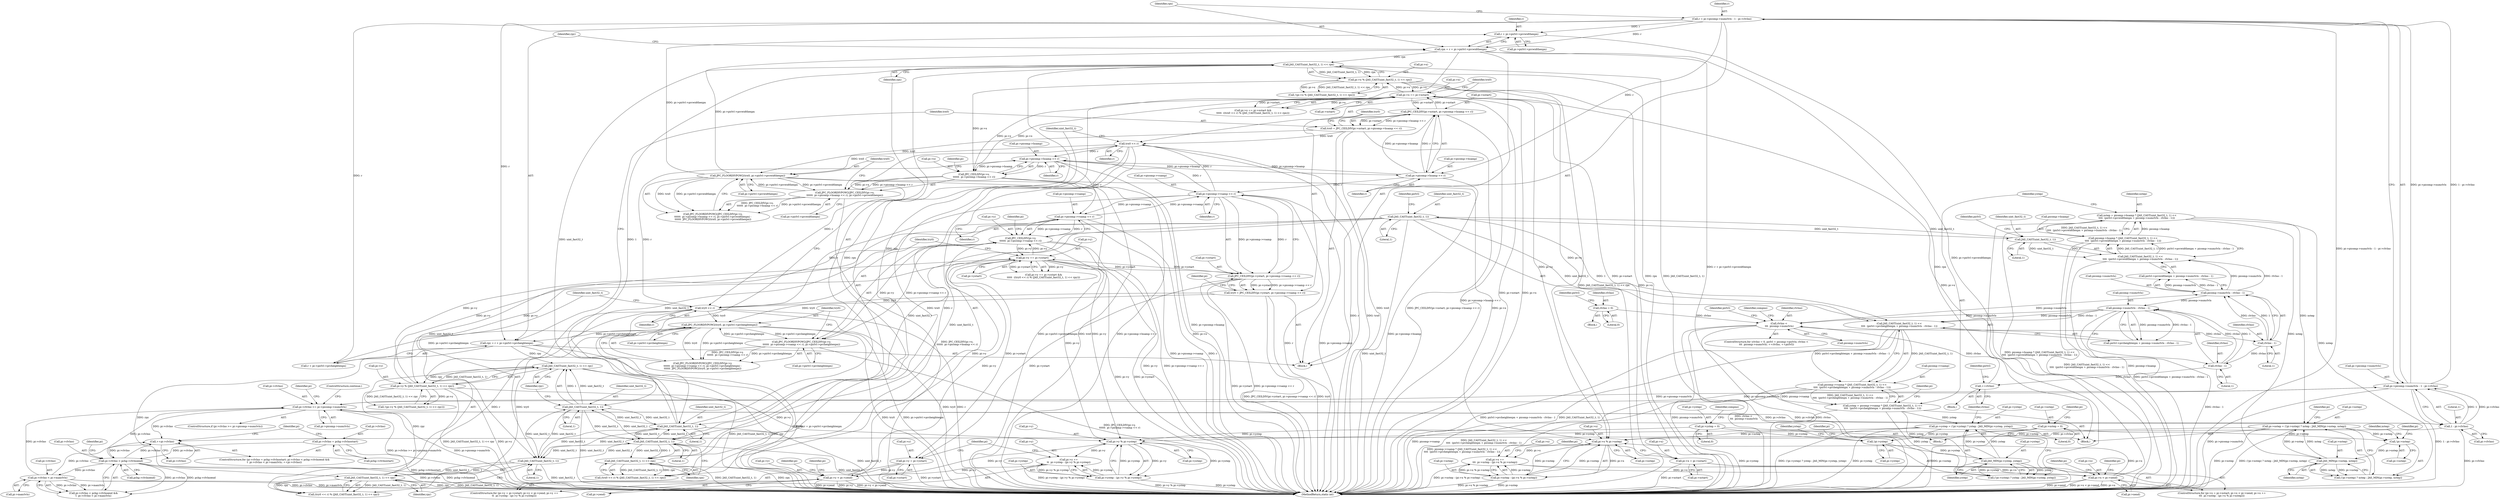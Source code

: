 digraph "0_jasper_aa0b0f79ade5eef8b0e7a214c03f5af54b36ba7d_2@pointer" {
"1000483" [label="(Call,r + pi->pirlvl->prcwidthexpn)"];
"1000468" [label="(Call,r = pi->picomp->numrlvls - 1 - pi->rlvlno)"];
"1000470" [label="(Call,pi->picomp->numrlvls - 1 - pi->rlvlno)"];
"1000433" [label="(Call,pi->rlvlno >= pi->picomp->numrlvls)"];
"1000303" [label="(Call,pi->rlvlno < pchg->rlvlnoend)"];
"1000317" [label="(Call,++pi->rlvlno)"];
"1000310" [label="(Call,pi->rlvlno < pi->maxrlvls)"];
"1000476" [label="(Call,1 - pi->rlvlno)"];
"1000295" [label="(Call,pi->rlvlno = pchg->rlvlnostart)"];
"1000604" [label="(Call,JPC_FLOORDIVPOW2(trx0, pi->pirlvl->prcwidthexpn))"];
"1000499" [label="(Call,trx0 = JPC_CEILDIV(pi->xstart, pi->picomp->hsamp << r))"];
"1000501" [label="(Call,JPC_CEILDIV(pi->xstart, pi->picomp->hsamp << r))"];
"1000529" [label="(Call,pi->x == pi->xstart)"];
"1000588" [label="(Call,JPC_CEILDIV(pi->x,\n\t\t\t\t\t\t  pi->picomp->hsamp << r))"];
"1000546" [label="(Call,pi->x % (JAS_CAST(uint_fast32_t, 1) << rpx))"];
"1000550" [label="(Call,JAS_CAST(uint_fast32_t, 1) << rpx)"];
"1000551" [label="(Call,JAS_CAST(uint_fast32_t, 1))"];
"1000579" [label="(Call,JAS_CAST(uint_fast32_t, 1))"];
"1000541" [label="(Call,JAS_CAST(uint_fast32_t, 1))"];
"1000569" [label="(Call,JAS_CAST(uint_fast32_t, 1))"];
"1000245" [label="(Call,JAS_CAST(uint_fast32_t, 1))"];
"1000224" [label="(Call,JAS_CAST(uint_fast32_t, 1))"];
"1000540" [label="(Call,JAS_CAST(uint_fast32_t, 1) << rpx)"];
"1000481" [label="(Call,rpx = r + pi->pirlvl->prcwidthexpn)"];
"1000592" [label="(Call,pi->picomp->hsamp << r)"];
"1000505" [label="(Call,pi->picomp->hsamp << r)"];
"1000518" [label="(Call,pi->picomp->vsamp << r)"];
"1000619" [label="(Call,pi->picomp->vsamp << r)"];
"1000565" [label="(Call,try0 << r)"];
"1000512" [label="(Call,try0 = JPC_CEILDIV(pi->ystart, pi->picomp->vsamp << r))"];
"1000514" [label="(Call,JPC_CEILDIV(pi->ystart, pi->picomp->vsamp << r))"];
"1000557" [label="(Call,pi->y == pi->ystart)"];
"1000574" [label="(Call,pi->y % (JAS_CAST(uint_fast32_t, 1) << rpy))"];
"1000578" [label="(Call,JAS_CAST(uint_fast32_t, 1) << rpy)"];
"1000490" [label="(Call,rpy = r + pi->pirlvl->prcheightexpn)"];
"1000631" [label="(Call,JPC_FLOORDIVPOW2(try0, pi->pirlvl->prcheightexpn))"];
"1000614" [label="(Call,JPC_FLOORDIVPOW2(JPC_CEILDIV(pi->y,\n\t\t\t\t\t\t  pi->picomp->vsamp << r), pi->pirlvl->prcheightexpn))"];
"1000615" [label="(Call,JPC_CEILDIV(pi->y,\n\t\t\t\t\t\t  pi->picomp->vsamp << r))"];
"1000330" [label="(Call,pi->y < pi->yend)"];
"1000337" [label="(Call,pi->y +=\n\t\t  pi->ystep - (pi->y % pi->ystep))"];
"1000341" [label="(Call,pi->ystep - (pi->y % pi->ystep))"];
"1000345" [label="(Call,pi->y % pi->ystep)"];
"1000274" [label="(Call,pi->ystep = (!pi->ystep) ? ystep : JAS_MIN(pi->ystep, ystep))"];
"1000238" [label="(Call,ystep = picomp->vsamp * (JAS_CAST(uint_fast32_t, 1) <<\n\t\t\t\t  (pirlvl->prcheightexpn + picomp->numrlvls - rlvlno - 1)))"];
"1000240" [label="(Call,picomp->vsamp * (JAS_CAST(uint_fast32_t, 1) <<\n\t\t\t\t  (pirlvl->prcheightexpn + picomp->numrlvls - rlvlno - 1)))"];
"1000244" [label="(Call,JAS_CAST(uint_fast32_t, 1) <<\n\t\t\t\t  (pirlvl->prcheightexpn + picomp->numrlvls - rlvlno - 1))"];
"1000252" [label="(Call,picomp->numrlvls - rlvlno - 1)"];
"1000231" [label="(Call,picomp->numrlvls - rlvlno - 1)"];
"1000174" [label="(Call,rlvlno <\n \t\t\t  picomp->numrlvls)"];
"1000166" [label="(Call,rlvlno = 0)"];
"1000180" [label="(Call,++rlvlno)"];
"1000256" [label="(Call,rlvlno - 1)"];
"1000235" [label="(Call,rlvlno - 1)"];
"1000284" [label="(Call,JAS_MIN(pi->ystep, ystep))"];
"1000279" [label="(Call,!pi->ystep)"];
"1000138" [label="(Call,pi->ystep = 0)"];
"1000323" [label="(Call,pi->y = pi->ystart)"];
"1000568" [label="(Call,JAS_CAST(uint_fast32_t, 1) << rpy)"];
"1000537" [label="(Call,trx0 << r)"];
"1000361" [label="(Call,pi->x < pi->xend)"];
"1000368" [label="(Call,pi->x +=\n\t\t\t  pi->xstep - (pi->x % pi->xstep))"];
"1000372" [label="(Call,pi->xstep - (pi->x % pi->xstep))"];
"1000376" [label="(Call,pi->x % pi->xstep)"];
"1000259" [label="(Call,pi->xstep = (!pi->xstep) ? xstep : JAS_MIN(pi->xstep, xstep))"];
"1000217" [label="(Call,xstep = picomp->hsamp * (JAS_CAST(uint_fast32_t, 1) <<\n\t\t\t\t  (pirlvl->prcwidthexpn + picomp->numrlvls - rlvlno - 1)))"];
"1000219" [label="(Call,picomp->hsamp * (JAS_CAST(uint_fast32_t, 1) <<\n\t\t\t\t  (pirlvl->prcwidthexpn + picomp->numrlvls - rlvlno - 1)))"];
"1000223" [label="(Call,JAS_CAST(uint_fast32_t, 1) <<\n\t\t\t\t  (pirlvl->prcwidthexpn + picomp->numrlvls - rlvlno - 1))"];
"1000269" [label="(Call,JAS_MIN(pi->xstep, xstep))"];
"1000264" [label="(Call,!pi->xstep)"];
"1000133" [label="(Call,pi->xstep = 0)"];
"1000354" [label="(Call,pi->x = pi->xstart)"];
"1000587" [label="(Call,JPC_FLOORDIVPOW2(JPC_CEILDIV(pi->x,\n\t\t\t\t\t\t  pi->picomp->hsamp << r), pi->pirlvl->prcwidthexpn))"];
"1000224" [label="(Call,JAS_CAST(uint_fast32_t, 1))"];
"1000227" [label="(Call,pirlvl->prcwidthexpn + picomp->numrlvls - rlvlno - 1)"];
"1000283" [label="(Identifier,ystep)"];
"1000133" [label="(Call,pi->xstep = 0)"];
"1000241" [label="(Call,picomp->vsamp)"];
"1000388" [label="(Identifier,pi)"];
"1000226" [label="(Literal,1)"];
"1000275" [label="(Call,pi->ystep)"];
"1000491" [label="(Identifier,rpy)"];
"1000443" [label="(ControlStructure,continue;)"];
"1000279" [label="(Call,!pi->ystep)"];
"1000137" [label="(Literal,0)"];
"1000544" [label="(Identifier,rpx)"];
"1000573" [label="(Call,!(pi->y % (JAS_CAST(uint_fast32_t, 1) << rpy)))"];
"1000134" [label="(Call,pi->xstep)"];
"1000252" [label="(Call,picomp->numrlvls - rlvlno - 1)"];
"1000536" [label="(Call,(trx0 << r) % (JAS_CAST(uint_fast32_t, 1) << rpx))"];
"1000492" [label="(Call,r + pi->pirlvl->prcheightexpn)"];
"1000264" [label="(Call,!pi->xstep)"];
"1000166" [label="(Call,rlvlno = 0)"];
"1000484" [label="(Identifier,r)"];
"1000552" [label="(Identifier,uint_fast32_t)"];
"1000257" [label="(Identifier,rlvlno)"];
"1000567" [label="(Identifier,r)"];
"1000604" [label="(Call,JPC_FLOORDIVPOW2(trx0, pi->pirlvl->prcwidthexpn))"];
"1000250" [label="(Identifier,pirlvl)"];
"1000369" [label="(Call,pi->x)"];
"1000547" [label="(Call,pi->x)"];
"1000183" [label="(Identifier,pirlvl)"];
"1000615" [label="(Call,JPC_CEILDIV(pi->y,\n\t\t\t\t\t\t  pi->picomp->vsamp << r))"];
"1000302" [label="(Call,pi->rlvlno < pchg->rlvlnoend &&\n\t  pi->rlvlno < pi->maxrlvls)"];
"1000432" [label="(ControlStructure,if (pi->rlvlno >= pi->picomp->numrlvls))"];
"1000332" [label="(Identifier,pi)"];
"1000553" [label="(Literal,1)"];
"1000139" [label="(Call,pi->ystep)"];
"1000519" [label="(Call,pi->picomp->vsamp)"];
"1000260" [label="(Call,pi->xstep)"];
"1000175" [label="(Identifier,rlvlno)"];
"1000362" [label="(Call,pi->x)"];
"1000180" [label="(Call,++rlvlno)"];
"1000312" [label="(Identifier,pi)"];
"1000132" [label="(Block,)"];
"1000268" [label="(Identifier,xstep)"];
"1000434" [label="(Call,pi->rlvlno)"];
"1000225" [label="(Identifier,uint_fast32_t)"];
"1000470" [label="(Call,pi->picomp->numrlvls - 1 - pi->rlvlno)"];
"1000355" [label="(Call,pi->x)"];
"1000246" [label="(Identifier,uint_fast32_t)"];
"1000506" [label="(Call,pi->picomp->hsamp)"];
"1000322" [label="(ControlStructure,for (pi->y = pi->ystart; pi->y < pi->yend; pi->y +=\n\t\t  pi->ystep - (pi->y % pi->ystep)))"];
"1000181" [label="(Identifier,rlvlno)"];
"1000179" [label="(Block,)"];
"1000628" [label="(Identifier,pi)"];
"1000339" [label="(Identifier,pi)"];
"1000270" [label="(Call,pi->xstep)"];
"1000165" [label="(Block,)"];
"1000570" [label="(Identifier,uint_fast32_t)"];
"1000361" [label="(Call,pi->x < pi->xend)"];
"1000258" [label="(Literal,1)"];
"1000299" [label="(Call,pchg->rlvlnostart)"];
"1000330" [label="(Call,pi->y < pi->yend)"];
"1000564" [label="(Call,(try0 << r) % (JAS_CAST(uint_fast32_t, 1) << rpy))"];
"1000541" [label="(Call,JAS_CAST(uint_fast32_t, 1))"];
"1000265" [label="(Call,pi->xstep)"];
"1000592" [label="(Call,pi->picomp->hsamp << r)"];
"1000524" [label="(Identifier,r)"];
"1000168" [label="(Literal,0)"];
"1000542" [label="(Identifier,uint_fast32_t)"];
"1000324" [label="(Call,pi->y)"];
"1000568" [label="(Call,JAS_CAST(uint_fast32_t, 1) << rpy)"];
"1000286" [label="(Identifier,pi)"];
"1000253" [label="(Call,picomp->numrlvls)"];
"1000513" [label="(Identifier,try0)"];
"1000565" [label="(Call,try0 << r)"];
"1000625" [label="(Identifier,r)"];
"1000632" [label="(Identifier,try0)"];
"1000433" [label="(Call,pi->rlvlno >= pi->picomp->numrlvls)"];
"1000261" [label="(Identifier,pi)"];
"1000537" [label="(Call,trx0 << r)"];
"1000140" [label="(Identifier,pi)"];
"1000505" [label="(Call,pi->picomp->hsamp << r)"];
"1000327" [label="(Call,pi->ystart)"];
"1000485" [label="(Call,pi->pirlvl->prcwidthexpn)"];
"1000138" [label="(Call,pi->ystep = 0)"];
"1000217" [label="(Call,xstep = picomp->hsamp * (JAS_CAST(uint_fast32_t, 1) <<\n\t\t\t\t  (pirlvl->prcwidthexpn + picomp->numrlvls - rlvlno - 1)))"];
"1000550" [label="(Call,JAS_CAST(uint_fast32_t, 1) << rpx)"];
"1000554" [label="(Identifier,rpx)"];
"1000341" [label="(Call,pi->ystep - (pi->y % pi->ystep))"];
"1000500" [label="(Identifier,trx0)"];
"1000588" [label="(Call,JPC_CEILDIV(pi->x,\n\t\t\t\t\t\t  pi->picomp->hsamp << r))"];
"1000229" [label="(Identifier,pirlvl)"];
"1000345" [label="(Call,pi->y % pi->ystep)"];
"1000259" [label="(Call,pi->xstep = (!pi->xstep) ? xstep : JAS_MIN(pi->xstep, xstep))"];
"1000571" [label="(Literal,1)"];
"1000376" [label="(Call,pi->x % pi->xstep)"];
"1000579" [label="(Call,JAS_CAST(uint_fast32_t, 1))"];
"1000235" [label="(Call,rlvlno - 1)"];
"1000323" [label="(Call,pi->y = pi->ystart)"];
"1000446" [label="(Identifier,pi)"];
"1000245" [label="(Call,JAS_CAST(uint_fast32_t, 1))"];
"1000284" [label="(Call,JAS_MIN(pi->ystep, ystep))"];
"1000437" [label="(Call,pi->picomp->numrlvls)"];
"1000530" [label="(Call,pi->x)"];
"1000303" [label="(Call,pi->rlvlno < pchg->rlvlnoend)"];
"1000232" [label="(Call,picomp->numrlvls)"];
"1000543" [label="(Literal,1)"];
"1000511" [label="(Identifier,r)"];
"1000561" [label="(Call,pi->ystart)"];
"1000334" [label="(Call,pi->yend)"];
"1000305" [label="(Identifier,pi)"];
"1000586" [label="(Call,JPC_FLOORDIVPOW2(JPC_CEILDIV(pi->x,\n\t\t\t\t\t\t  pi->picomp->hsamp << r), pi->pirlvl->prcwidthexpn) -\n\t\t\t\t\t\t  JPC_FLOORDIVPOW2(trx0, pi->pirlvl->prcwidthexpn))"];
"1000582" [label="(Identifier,rpy)"];
"1000540" [label="(Call,JAS_CAST(uint_fast32_t, 1) << rpx)"];
"1000263" [label="(Call,(!pi->xstep) ? xstep : JAS_MIN(pi->xstep, xstep))"];
"1000190" [label="(Identifier,pirlvl)"];
"1000613" [label="(Call,JPC_FLOORDIVPOW2(JPC_CEILDIV(pi->y,\n\t\t\t\t\t\t  pi->picomp->vsamp << r), pi->pirlvl->prcheightexpn) -\n\t\t\t\t\t\t  JPC_FLOORDIVPOW2(try0, pi->pirlvl->prcheightexpn))"];
"1000476" [label="(Call,1 - pi->rlvlno)"];
"1000499" [label="(Call,trx0 = JPC_CEILDIV(pi->xstart, pi->picomp->hsamp << r))"];
"1000285" [label="(Call,pi->ystep)"];
"1000626" [label="(Call,pi->pirlvl->prcheightexpn)"];
"1000184" [label="(Block,)"];
"1000558" [label="(Call,pi->y)"];
"1000342" [label="(Call,pi->ystep)"];
"1000314" [label="(Call,pi->maxrlvls)"];
"1000569" [label="(Call,JAS_CAST(uint_fast32_t, 1))"];
"1000380" [label="(Call,pi->xstep)"];
"1000557" [label="(Call,pi->y == pi->ystart)"];
"1000337" [label="(Call,pi->y +=\n\t\t  pi->ystep - (pi->y % pi->ystep))"];
"1000142" [label="(Literal,0)"];
"1000377" [label="(Call,pi->x)"];
"1000269" [label="(Call,JAS_MIN(pi->xstep, xstep))"];
"1000606" [label="(Call,pi->pirlvl->prcwidthexpn)"];
"1000240" [label="(Call,picomp->vsamp * (JAS_CAST(uint_fast32_t, 1) <<\n\t\t\t\t  (pirlvl->prcheightexpn + picomp->numrlvls - rlvlno - 1)))"];
"1000531" [label="(Identifier,pi)"];
"1000620" [label="(Call,pi->picomp->vsamp)"];
"1000248" [label="(Call,pirlvl->prcheightexpn + picomp->numrlvls - rlvlno - 1)"];
"1000587" [label="(Call,JPC_FLOORDIVPOW2(JPC_CEILDIV(pi->x,\n\t\t\t\t\t\t  pi->picomp->hsamp << r), pi->pirlvl->prcwidthexpn))"];
"1000468" [label="(Call,r = pi->picomp->numrlvls - 1 - pi->rlvlno)"];
"1000318" [label="(Call,pi->rlvlno)"];
"1000244" [label="(Call,JAS_CAST(uint_fast32_t, 1) <<\n\t\t\t\t  (pirlvl->prcheightexpn + picomp->numrlvls - rlvlno - 1))"];
"1000176" [label="(Call,picomp->numrlvls)"];
"1000478" [label="(Call,pi->rlvlno)"];
"1000431" [label="(Block,)"];
"1000614" [label="(Call,JPC_FLOORDIVPOW2(JPC_CEILDIV(pi->y,\n\t\t\t\t\t\t  pi->picomp->vsamp << r), pi->pirlvl->prcheightexpn))"];
"1000170" [label="(Identifier,pirlvl)"];
"1000363" [label="(Identifier,pi)"];
"1000546" [label="(Call,pi->x % (JAS_CAST(uint_fast32_t, 1) << rpx))"];
"1000146" [label="(Identifier,compno)"];
"1000619" [label="(Call,pi->picomp->vsamp << r)"];
"1000490" [label="(Call,rpy = r + pi->pirlvl->prcheightexpn)"];
"1000483" [label="(Call,r + pi->pirlvl->prcwidthexpn)"];
"1000518" [label="(Call,pi->picomp->vsamp << r)"];
"1000346" [label="(Call,pi->y)"];
"1000502" [label="(Call,pi->xstart)"];
"1000349" [label="(Call,pi->ystep)"];
"1000271" [label="(Identifier,pi)"];
"1000238" [label="(Call,ystep = picomp->vsamp * (JAS_CAST(uint_fast32_t, 1) <<\n\t\t\t\t  (pirlvl->prcheightexpn + picomp->numrlvls - rlvlno - 1)))"];
"1000538" [label="(Identifier,trx0)"];
"1000539" [label="(Identifier,r)"];
"1000223" [label="(Call,JAS_CAST(uint_fast32_t, 1) <<\n\t\t\t\t  (pirlvl->prcwidthexpn + picomp->numrlvls - rlvlno - 1))"];
"1000304" [label="(Call,pi->rlvlno)"];
"1000545" [label="(Call,!(pi->x % (JAS_CAST(uint_fast32_t, 1) << rpx)))"];
"1000633" [label="(Call,pi->pirlvl->prcheightexpn)"];
"1000574" [label="(Call,pi->y % (JAS_CAST(uint_fast32_t, 1) << rpy))"];
"1000365" [label="(Call,pi->xend)"];
"1000572" [label="(Identifier,rpy)"];
"1000471" [label="(Call,pi->picomp->numrlvls)"];
"1000512" [label="(Call,try0 = JPC_CEILDIV(pi->ystart, pi->picomp->vsamp << r))"];
"1000276" [label="(Identifier,pi)"];
"1000605" [label="(Identifier,trx0)"];
"1000294" [label="(ControlStructure,for (pi->rlvlno = pchg->rlvlnostart; pi->rlvlno < pchg->rlvlnoend &&\n\t  pi->rlvlno < pi->maxrlvls; ++pi->rlvlno))"];
"1000288" [label="(Identifier,ystep)"];
"1000529" [label="(Call,pi->x == pi->xstart)"];
"1000338" [label="(Call,pi->y)"];
"1000580" [label="(Identifier,uint_fast32_t)"];
"1000239" [label="(Identifier,ystep)"];
"1000477" [label="(Literal,1)"];
"1000598" [label="(Identifier,r)"];
"1000575" [label="(Call,pi->y)"];
"1000280" [label="(Call,pi->ystep)"];
"1000599" [label="(Call,pi->pirlvl->prcwidthexpn)"];
"1000372" [label="(Call,pi->xstep - (pi->x % pi->xstep))"];
"1000589" [label="(Call,pi->x)"];
"1000220" [label="(Call,picomp->hsamp)"];
"1000469" [label="(Identifier,r)"];
"1000218" [label="(Identifier,xstep)"];
"1000368" [label="(Call,pi->x +=\n\t\t\t  pi->xstep - (pi->x % pi->xstep))"];
"1000581" [label="(Literal,1)"];
"1000295" [label="(Call,pi->rlvlno = pchg->rlvlnostart)"];
"1000296" [label="(Call,pi->rlvlno)"];
"1000247" [label="(Literal,1)"];
"1000354" [label="(Call,pi->x = pi->xstart)"];
"1000164" [label="(ControlStructure,for (rlvlno = 0, pirlvl = picomp->pirlvls; rlvlno <\n \t\t\t  picomp->numrlvls; ++rlvlno, ++pirlvl))"];
"1000174" [label="(Call,rlvlno <\n \t\t\t  picomp->numrlvls)"];
"1000578" [label="(Call,JAS_CAST(uint_fast32_t, 1) << rpy)"];
"1000514" [label="(Call,JPC_CEILDIV(pi->ystart, pi->picomp->vsamp << r))"];
"1000256" [label="(Call,rlvlno - 1)"];
"1000219" [label="(Call,picomp->hsamp * (JAS_CAST(uint_fast32_t, 1) <<\n\t\t\t\t  (pirlvl->prcwidthexpn + picomp->numrlvls - rlvlno - 1)))"];
"1000311" [label="(Call,pi->rlvlno)"];
"1000601" [label="(Identifier,pi)"];
"1000236" [label="(Identifier,rlvlno)"];
"1000501" [label="(Call,JPC_CEILDIV(pi->xstart, pi->picomp->hsamp << r))"];
"1000566" [label="(Identifier,try0)"];
"1000515" [label="(Call,pi->ystart)"];
"1000593" [label="(Call,pi->picomp->hsamp)"];
"1000717" [label="(MethodReturn,static int)"];
"1000528" [label="(Call,pi->x == pi->xstart &&\n\t\t\t\t\t  ((trx0 << r) % (JAS_CAST(uint_fast32_t, 1) << rpx)))"];
"1000616" [label="(Call,pi->y)"];
"1000356" [label="(Identifier,pi)"];
"1000231" [label="(Call,picomp->numrlvls - rlvlno - 1)"];
"1000273" [label="(Identifier,xstep)"];
"1000358" [label="(Call,pi->xstart)"];
"1000373" [label="(Call,pi->xstep)"];
"1000237" [label="(Literal,1)"];
"1000331" [label="(Call,pi->y)"];
"1000482" [label="(Identifier,rpx)"];
"1000551" [label="(Call,JAS_CAST(uint_fast32_t, 1))"];
"1000319" [label="(Identifier,pi)"];
"1000556" [label="(Call,pi->y == pi->ystart &&\n\t\t\t\t\t  ((try0 << r) % (JAS_CAST(uint_fast32_t, 1) << rpy)))"];
"1000631" [label="(Call,JPC_FLOORDIVPOW2(try0, pi->pirlvl->prcheightexpn))"];
"1000317" [label="(Call,++pi->rlvlno)"];
"1000278" [label="(Call,(!pi->ystep) ? ystep : JAS_MIN(pi->ystep, ystep))"];
"1000307" [label="(Call,pchg->rlvlnoend)"];
"1000160" [label="(Identifier,compno)"];
"1000353" [label="(ControlStructure,for (pi->x = pi->xstart; pi->x < pi->xend; pi->x +=\n\t\t\t  pi->xstep - (pi->x % pi->xstep)))"];
"1000481" [label="(Call,rpx = r + pi->pirlvl->prcwidthexpn)"];
"1000167" [label="(Identifier,rlvlno)"];
"1000274" [label="(Call,pi->ystep = (!pi->ystep) ? ystep : JAS_MIN(pi->ystep, ystep))"];
"1000310" [label="(Call,pi->rlvlno < pi->maxrlvls)"];
"1000533" [label="(Call,pi->xstart)"];
"1000483" -> "1000481"  [label="AST: "];
"1000483" -> "1000485"  [label="CFG: "];
"1000484" -> "1000483"  [label="AST: "];
"1000485" -> "1000483"  [label="AST: "];
"1000481" -> "1000483"  [label="CFG: "];
"1000483" -> "1000717"  [label="DDG: pi->pirlvl->prcwidthexpn"];
"1000468" -> "1000483"  [label="DDG: r"];
"1000604" -> "1000483"  [label="DDG: pi->pirlvl->prcwidthexpn"];
"1000468" -> "1000431"  [label="AST: "];
"1000468" -> "1000470"  [label="CFG: "];
"1000469" -> "1000468"  [label="AST: "];
"1000470" -> "1000468"  [label="AST: "];
"1000482" -> "1000468"  [label="CFG: "];
"1000468" -> "1000717"  [label="DDG: pi->picomp->numrlvls - 1 - pi->rlvlno"];
"1000470" -> "1000468"  [label="DDG: pi->picomp->numrlvls"];
"1000470" -> "1000468"  [label="DDG: 1 - pi->rlvlno"];
"1000468" -> "1000481"  [label="DDG: r"];
"1000468" -> "1000490"  [label="DDG: r"];
"1000468" -> "1000492"  [label="DDG: r"];
"1000468" -> "1000505"  [label="DDG: r"];
"1000470" -> "1000476"  [label="CFG: "];
"1000471" -> "1000470"  [label="AST: "];
"1000476" -> "1000470"  [label="AST: "];
"1000470" -> "1000717"  [label="DDG: 1 - pi->rlvlno"];
"1000470" -> "1000717"  [label="DDG: pi->picomp->numrlvls"];
"1000470" -> "1000433"  [label="DDG: pi->picomp->numrlvls"];
"1000433" -> "1000470"  [label="DDG: pi->picomp->numrlvls"];
"1000476" -> "1000470"  [label="DDG: 1"];
"1000476" -> "1000470"  [label="DDG: pi->rlvlno"];
"1000433" -> "1000432"  [label="AST: "];
"1000433" -> "1000437"  [label="CFG: "];
"1000434" -> "1000433"  [label="AST: "];
"1000437" -> "1000433"  [label="AST: "];
"1000443" -> "1000433"  [label="CFG: "];
"1000446" -> "1000433"  [label="CFG: "];
"1000433" -> "1000717"  [label="DDG: pi->picomp->numrlvls"];
"1000433" -> "1000717"  [label="DDG: pi->rlvlno >= pi->picomp->numrlvls"];
"1000433" -> "1000317"  [label="DDG: pi->rlvlno"];
"1000303" -> "1000433"  [label="DDG: pi->rlvlno"];
"1000310" -> "1000433"  [label="DDG: pi->rlvlno"];
"1000476" -> "1000433"  [label="DDG: pi->rlvlno"];
"1000433" -> "1000476"  [label="DDG: pi->rlvlno"];
"1000303" -> "1000302"  [label="AST: "];
"1000303" -> "1000307"  [label="CFG: "];
"1000304" -> "1000303"  [label="AST: "];
"1000307" -> "1000303"  [label="AST: "];
"1000312" -> "1000303"  [label="CFG: "];
"1000302" -> "1000303"  [label="CFG: "];
"1000303" -> "1000717"  [label="DDG: pi->rlvlno"];
"1000303" -> "1000717"  [label="DDG: pchg->rlvlnoend"];
"1000303" -> "1000302"  [label="DDG: pi->rlvlno"];
"1000303" -> "1000302"  [label="DDG: pchg->rlvlnoend"];
"1000317" -> "1000303"  [label="DDG: pi->rlvlno"];
"1000295" -> "1000303"  [label="DDG: pi->rlvlno"];
"1000303" -> "1000310"  [label="DDG: pi->rlvlno"];
"1000303" -> "1000317"  [label="DDG: pi->rlvlno"];
"1000317" -> "1000294"  [label="AST: "];
"1000317" -> "1000318"  [label="CFG: "];
"1000318" -> "1000317"  [label="AST: "];
"1000305" -> "1000317"  [label="CFG: "];
"1000310" -> "1000317"  [label="DDG: pi->rlvlno"];
"1000476" -> "1000317"  [label="DDG: pi->rlvlno"];
"1000310" -> "1000302"  [label="AST: "];
"1000310" -> "1000314"  [label="CFG: "];
"1000311" -> "1000310"  [label="AST: "];
"1000314" -> "1000310"  [label="AST: "];
"1000302" -> "1000310"  [label="CFG: "];
"1000310" -> "1000717"  [label="DDG: pi->rlvlno"];
"1000310" -> "1000717"  [label="DDG: pi->maxrlvls"];
"1000310" -> "1000302"  [label="DDG: pi->rlvlno"];
"1000310" -> "1000302"  [label="DDG: pi->maxrlvls"];
"1000476" -> "1000478"  [label="CFG: "];
"1000477" -> "1000476"  [label="AST: "];
"1000478" -> "1000476"  [label="AST: "];
"1000476" -> "1000717"  [label="DDG: pi->rlvlno"];
"1000295" -> "1000294"  [label="AST: "];
"1000295" -> "1000299"  [label="CFG: "];
"1000296" -> "1000295"  [label="AST: "];
"1000299" -> "1000295"  [label="AST: "];
"1000305" -> "1000295"  [label="CFG: "];
"1000295" -> "1000717"  [label="DDG: pchg->rlvlnostart"];
"1000604" -> "1000586"  [label="AST: "];
"1000604" -> "1000606"  [label="CFG: "];
"1000605" -> "1000604"  [label="AST: "];
"1000606" -> "1000604"  [label="AST: "];
"1000586" -> "1000604"  [label="CFG: "];
"1000604" -> "1000717"  [label="DDG: trx0"];
"1000604" -> "1000717"  [label="DDG: pi->pirlvl->prcwidthexpn"];
"1000604" -> "1000481"  [label="DDG: pi->pirlvl->prcwidthexpn"];
"1000604" -> "1000587"  [label="DDG: pi->pirlvl->prcwidthexpn"];
"1000604" -> "1000586"  [label="DDG: trx0"];
"1000604" -> "1000586"  [label="DDG: pi->pirlvl->prcwidthexpn"];
"1000499" -> "1000604"  [label="DDG: trx0"];
"1000537" -> "1000604"  [label="DDG: trx0"];
"1000587" -> "1000604"  [label="DDG: pi->pirlvl->prcwidthexpn"];
"1000499" -> "1000431"  [label="AST: "];
"1000499" -> "1000501"  [label="CFG: "];
"1000500" -> "1000499"  [label="AST: "];
"1000501" -> "1000499"  [label="AST: "];
"1000513" -> "1000499"  [label="CFG: "];
"1000499" -> "1000717"  [label="DDG: trx0"];
"1000499" -> "1000717"  [label="DDG: JPC_CEILDIV(pi->xstart, pi->picomp->hsamp << r)"];
"1000501" -> "1000499"  [label="DDG: pi->xstart"];
"1000501" -> "1000499"  [label="DDG: pi->picomp->hsamp << r"];
"1000499" -> "1000537"  [label="DDG: trx0"];
"1000501" -> "1000505"  [label="CFG: "];
"1000502" -> "1000501"  [label="AST: "];
"1000505" -> "1000501"  [label="AST: "];
"1000501" -> "1000717"  [label="DDG: pi->picomp->hsamp << r"];
"1000529" -> "1000501"  [label="DDG: pi->xstart"];
"1000505" -> "1000501"  [label="DDG: pi->picomp->hsamp"];
"1000505" -> "1000501"  [label="DDG: r"];
"1000501" -> "1000529"  [label="DDG: pi->xstart"];
"1000529" -> "1000528"  [label="AST: "];
"1000529" -> "1000533"  [label="CFG: "];
"1000530" -> "1000529"  [label="AST: "];
"1000533" -> "1000529"  [label="AST: "];
"1000538" -> "1000529"  [label="CFG: "];
"1000528" -> "1000529"  [label="CFG: "];
"1000529" -> "1000717"  [label="DDG: pi->xstart"];
"1000529" -> "1000717"  [label="DDG: pi->x"];
"1000529" -> "1000354"  [label="DDG: pi->xstart"];
"1000529" -> "1000376"  [label="DDG: pi->x"];
"1000529" -> "1000528"  [label="DDG: pi->x"];
"1000529" -> "1000528"  [label="DDG: pi->xstart"];
"1000588" -> "1000529"  [label="DDG: pi->x"];
"1000546" -> "1000529"  [label="DDG: pi->x"];
"1000361" -> "1000529"  [label="DDG: pi->x"];
"1000529" -> "1000546"  [label="DDG: pi->x"];
"1000529" -> "1000588"  [label="DDG: pi->x"];
"1000588" -> "1000587"  [label="AST: "];
"1000588" -> "1000592"  [label="CFG: "];
"1000589" -> "1000588"  [label="AST: "];
"1000592" -> "1000588"  [label="AST: "];
"1000601" -> "1000588"  [label="CFG: "];
"1000588" -> "1000717"  [label="DDG: pi->x"];
"1000588" -> "1000717"  [label="DDG: pi->picomp->hsamp << r"];
"1000588" -> "1000376"  [label="DDG: pi->x"];
"1000588" -> "1000587"  [label="DDG: pi->x"];
"1000588" -> "1000587"  [label="DDG: pi->picomp->hsamp << r"];
"1000546" -> "1000588"  [label="DDG: pi->x"];
"1000592" -> "1000588"  [label="DDG: pi->picomp->hsamp"];
"1000592" -> "1000588"  [label="DDG: r"];
"1000546" -> "1000545"  [label="AST: "];
"1000546" -> "1000550"  [label="CFG: "];
"1000547" -> "1000546"  [label="AST: "];
"1000550" -> "1000546"  [label="AST: "];
"1000545" -> "1000546"  [label="CFG: "];
"1000546" -> "1000717"  [label="DDG: JAS_CAST(uint_fast32_t, 1) << rpx"];
"1000546" -> "1000717"  [label="DDG: pi->x"];
"1000546" -> "1000376"  [label="DDG: pi->x"];
"1000546" -> "1000545"  [label="DDG: pi->x"];
"1000546" -> "1000545"  [label="DDG: JAS_CAST(uint_fast32_t, 1) << rpx"];
"1000550" -> "1000546"  [label="DDG: JAS_CAST(uint_fast32_t, 1)"];
"1000550" -> "1000546"  [label="DDG: rpx"];
"1000550" -> "1000554"  [label="CFG: "];
"1000551" -> "1000550"  [label="AST: "];
"1000554" -> "1000550"  [label="AST: "];
"1000550" -> "1000717"  [label="DDG: rpx"];
"1000550" -> "1000717"  [label="DDG: JAS_CAST(uint_fast32_t, 1)"];
"1000551" -> "1000550"  [label="DDG: uint_fast32_t"];
"1000551" -> "1000550"  [label="DDG: 1"];
"1000540" -> "1000550"  [label="DDG: rpx"];
"1000481" -> "1000550"  [label="DDG: rpx"];
"1000551" -> "1000553"  [label="CFG: "];
"1000552" -> "1000551"  [label="AST: "];
"1000553" -> "1000551"  [label="AST: "];
"1000554" -> "1000551"  [label="CFG: "];
"1000551" -> "1000717"  [label="DDG: uint_fast32_t"];
"1000551" -> "1000541"  [label="DDG: uint_fast32_t"];
"1000579" -> "1000551"  [label="DDG: uint_fast32_t"];
"1000541" -> "1000551"  [label="DDG: uint_fast32_t"];
"1000569" -> "1000551"  [label="DDG: uint_fast32_t"];
"1000245" -> "1000551"  [label="DDG: uint_fast32_t"];
"1000551" -> "1000569"  [label="DDG: uint_fast32_t"];
"1000551" -> "1000579"  [label="DDG: uint_fast32_t"];
"1000579" -> "1000578"  [label="AST: "];
"1000579" -> "1000581"  [label="CFG: "];
"1000580" -> "1000579"  [label="AST: "];
"1000581" -> "1000579"  [label="AST: "];
"1000582" -> "1000579"  [label="CFG: "];
"1000579" -> "1000717"  [label="DDG: uint_fast32_t"];
"1000579" -> "1000541"  [label="DDG: uint_fast32_t"];
"1000579" -> "1000569"  [label="DDG: uint_fast32_t"];
"1000579" -> "1000578"  [label="DDG: uint_fast32_t"];
"1000579" -> "1000578"  [label="DDG: 1"];
"1000541" -> "1000579"  [label="DDG: uint_fast32_t"];
"1000569" -> "1000579"  [label="DDG: uint_fast32_t"];
"1000245" -> "1000579"  [label="DDG: uint_fast32_t"];
"1000541" -> "1000540"  [label="AST: "];
"1000541" -> "1000543"  [label="CFG: "];
"1000542" -> "1000541"  [label="AST: "];
"1000543" -> "1000541"  [label="AST: "];
"1000544" -> "1000541"  [label="CFG: "];
"1000541" -> "1000717"  [label="DDG: uint_fast32_t"];
"1000541" -> "1000540"  [label="DDG: uint_fast32_t"];
"1000541" -> "1000540"  [label="DDG: 1"];
"1000569" -> "1000541"  [label="DDG: uint_fast32_t"];
"1000245" -> "1000541"  [label="DDG: uint_fast32_t"];
"1000541" -> "1000569"  [label="DDG: uint_fast32_t"];
"1000569" -> "1000568"  [label="AST: "];
"1000569" -> "1000571"  [label="CFG: "];
"1000570" -> "1000569"  [label="AST: "];
"1000571" -> "1000569"  [label="AST: "];
"1000572" -> "1000569"  [label="CFG: "];
"1000569" -> "1000717"  [label="DDG: uint_fast32_t"];
"1000569" -> "1000568"  [label="DDG: uint_fast32_t"];
"1000569" -> "1000568"  [label="DDG: 1"];
"1000245" -> "1000569"  [label="DDG: uint_fast32_t"];
"1000245" -> "1000244"  [label="AST: "];
"1000245" -> "1000247"  [label="CFG: "];
"1000246" -> "1000245"  [label="AST: "];
"1000247" -> "1000245"  [label="AST: "];
"1000250" -> "1000245"  [label="CFG: "];
"1000245" -> "1000717"  [label="DDG: uint_fast32_t"];
"1000245" -> "1000224"  [label="DDG: uint_fast32_t"];
"1000245" -> "1000244"  [label="DDG: uint_fast32_t"];
"1000245" -> "1000244"  [label="DDG: 1"];
"1000224" -> "1000245"  [label="DDG: uint_fast32_t"];
"1000224" -> "1000223"  [label="AST: "];
"1000224" -> "1000226"  [label="CFG: "];
"1000225" -> "1000224"  [label="AST: "];
"1000226" -> "1000224"  [label="AST: "];
"1000229" -> "1000224"  [label="CFG: "];
"1000224" -> "1000223"  [label="DDG: uint_fast32_t"];
"1000224" -> "1000223"  [label="DDG: 1"];
"1000540" -> "1000536"  [label="AST: "];
"1000540" -> "1000544"  [label="CFG: "];
"1000544" -> "1000540"  [label="AST: "];
"1000536" -> "1000540"  [label="CFG: "];
"1000540" -> "1000717"  [label="DDG: rpx"];
"1000540" -> "1000717"  [label="DDG: JAS_CAST(uint_fast32_t, 1)"];
"1000540" -> "1000536"  [label="DDG: JAS_CAST(uint_fast32_t, 1)"];
"1000540" -> "1000536"  [label="DDG: rpx"];
"1000481" -> "1000540"  [label="DDG: rpx"];
"1000481" -> "1000431"  [label="AST: "];
"1000482" -> "1000481"  [label="AST: "];
"1000491" -> "1000481"  [label="CFG: "];
"1000481" -> "1000717"  [label="DDG: r + pi->pirlvl->prcwidthexpn"];
"1000481" -> "1000717"  [label="DDG: rpx"];
"1000592" -> "1000598"  [label="CFG: "];
"1000593" -> "1000592"  [label="AST: "];
"1000598" -> "1000592"  [label="AST: "];
"1000592" -> "1000717"  [label="DDG: pi->picomp->hsamp"];
"1000592" -> "1000505"  [label="DDG: pi->picomp->hsamp"];
"1000505" -> "1000592"  [label="DDG: pi->picomp->hsamp"];
"1000518" -> "1000592"  [label="DDG: r"];
"1000565" -> "1000592"  [label="DDG: r"];
"1000537" -> "1000592"  [label="DDG: r"];
"1000592" -> "1000619"  [label="DDG: r"];
"1000505" -> "1000511"  [label="CFG: "];
"1000506" -> "1000505"  [label="AST: "];
"1000511" -> "1000505"  [label="AST: "];
"1000505" -> "1000717"  [label="DDG: pi->picomp->hsamp"];
"1000505" -> "1000518"  [label="DDG: r"];
"1000518" -> "1000514"  [label="AST: "];
"1000518" -> "1000524"  [label="CFG: "];
"1000519" -> "1000518"  [label="AST: "];
"1000524" -> "1000518"  [label="AST: "];
"1000514" -> "1000518"  [label="CFG: "];
"1000518" -> "1000717"  [label="DDG: r"];
"1000518" -> "1000717"  [label="DDG: pi->picomp->vsamp"];
"1000518" -> "1000514"  [label="DDG: pi->picomp->vsamp"];
"1000518" -> "1000514"  [label="DDG: r"];
"1000619" -> "1000518"  [label="DDG: pi->picomp->vsamp"];
"1000518" -> "1000537"  [label="DDG: r"];
"1000518" -> "1000565"  [label="DDG: r"];
"1000518" -> "1000619"  [label="DDG: pi->picomp->vsamp"];
"1000619" -> "1000615"  [label="AST: "];
"1000619" -> "1000625"  [label="CFG: "];
"1000620" -> "1000619"  [label="AST: "];
"1000625" -> "1000619"  [label="AST: "];
"1000615" -> "1000619"  [label="CFG: "];
"1000619" -> "1000717"  [label="DDG: r"];
"1000619" -> "1000717"  [label="DDG: pi->picomp->vsamp"];
"1000619" -> "1000615"  [label="DDG: pi->picomp->vsamp"];
"1000619" -> "1000615"  [label="DDG: r"];
"1000565" -> "1000564"  [label="AST: "];
"1000565" -> "1000567"  [label="CFG: "];
"1000566" -> "1000565"  [label="AST: "];
"1000567" -> "1000565"  [label="AST: "];
"1000570" -> "1000565"  [label="CFG: "];
"1000565" -> "1000717"  [label="DDG: try0"];
"1000565" -> "1000717"  [label="DDG: r"];
"1000565" -> "1000564"  [label="DDG: try0"];
"1000565" -> "1000564"  [label="DDG: r"];
"1000512" -> "1000565"  [label="DDG: try0"];
"1000537" -> "1000565"  [label="DDG: r"];
"1000565" -> "1000631"  [label="DDG: try0"];
"1000512" -> "1000431"  [label="AST: "];
"1000512" -> "1000514"  [label="CFG: "];
"1000513" -> "1000512"  [label="AST: "];
"1000514" -> "1000512"  [label="AST: "];
"1000531" -> "1000512"  [label="CFG: "];
"1000512" -> "1000717"  [label="DDG: try0"];
"1000512" -> "1000717"  [label="DDG: JPC_CEILDIV(pi->ystart, pi->picomp->vsamp << r)"];
"1000514" -> "1000512"  [label="DDG: pi->ystart"];
"1000514" -> "1000512"  [label="DDG: pi->picomp->vsamp << r"];
"1000512" -> "1000631"  [label="DDG: try0"];
"1000515" -> "1000514"  [label="AST: "];
"1000514" -> "1000717"  [label="DDG: pi->ystart"];
"1000514" -> "1000717"  [label="DDG: pi->picomp->vsamp << r"];
"1000514" -> "1000323"  [label="DDG: pi->ystart"];
"1000557" -> "1000514"  [label="DDG: pi->ystart"];
"1000514" -> "1000557"  [label="DDG: pi->ystart"];
"1000557" -> "1000556"  [label="AST: "];
"1000557" -> "1000561"  [label="CFG: "];
"1000558" -> "1000557"  [label="AST: "];
"1000561" -> "1000557"  [label="AST: "];
"1000566" -> "1000557"  [label="CFG: "];
"1000556" -> "1000557"  [label="CFG: "];
"1000557" -> "1000717"  [label="DDG: pi->y"];
"1000557" -> "1000717"  [label="DDG: pi->ystart"];
"1000557" -> "1000323"  [label="DDG: pi->ystart"];
"1000557" -> "1000345"  [label="DDG: pi->y"];
"1000557" -> "1000556"  [label="DDG: pi->y"];
"1000557" -> "1000556"  [label="DDG: pi->ystart"];
"1000574" -> "1000557"  [label="DDG: pi->y"];
"1000330" -> "1000557"  [label="DDG: pi->y"];
"1000615" -> "1000557"  [label="DDG: pi->y"];
"1000557" -> "1000574"  [label="DDG: pi->y"];
"1000557" -> "1000615"  [label="DDG: pi->y"];
"1000574" -> "1000573"  [label="AST: "];
"1000574" -> "1000578"  [label="CFG: "];
"1000575" -> "1000574"  [label="AST: "];
"1000578" -> "1000574"  [label="AST: "];
"1000573" -> "1000574"  [label="CFG: "];
"1000574" -> "1000717"  [label="DDG: pi->y"];
"1000574" -> "1000717"  [label="DDG: JAS_CAST(uint_fast32_t, 1) << rpy"];
"1000574" -> "1000345"  [label="DDG: pi->y"];
"1000574" -> "1000573"  [label="DDG: pi->y"];
"1000574" -> "1000573"  [label="DDG: JAS_CAST(uint_fast32_t, 1) << rpy"];
"1000578" -> "1000574"  [label="DDG: JAS_CAST(uint_fast32_t, 1)"];
"1000578" -> "1000574"  [label="DDG: rpy"];
"1000574" -> "1000615"  [label="DDG: pi->y"];
"1000578" -> "1000582"  [label="CFG: "];
"1000582" -> "1000578"  [label="AST: "];
"1000578" -> "1000717"  [label="DDG: JAS_CAST(uint_fast32_t, 1)"];
"1000578" -> "1000717"  [label="DDG: rpy"];
"1000490" -> "1000578"  [label="DDG: rpy"];
"1000568" -> "1000578"  [label="DDG: rpy"];
"1000490" -> "1000431"  [label="AST: "];
"1000490" -> "1000492"  [label="CFG: "];
"1000491" -> "1000490"  [label="AST: "];
"1000492" -> "1000490"  [label="AST: "];
"1000500" -> "1000490"  [label="CFG: "];
"1000490" -> "1000717"  [label="DDG: rpy"];
"1000490" -> "1000717"  [label="DDG: r + pi->pirlvl->prcheightexpn"];
"1000631" -> "1000490"  [label="DDG: pi->pirlvl->prcheightexpn"];
"1000490" -> "1000568"  [label="DDG: rpy"];
"1000631" -> "1000613"  [label="AST: "];
"1000631" -> "1000633"  [label="CFG: "];
"1000632" -> "1000631"  [label="AST: "];
"1000633" -> "1000631"  [label="AST: "];
"1000613" -> "1000631"  [label="CFG: "];
"1000631" -> "1000717"  [label="DDG: try0"];
"1000631" -> "1000717"  [label="DDG: pi->pirlvl->prcheightexpn"];
"1000631" -> "1000492"  [label="DDG: pi->pirlvl->prcheightexpn"];
"1000631" -> "1000614"  [label="DDG: pi->pirlvl->prcheightexpn"];
"1000631" -> "1000613"  [label="DDG: try0"];
"1000631" -> "1000613"  [label="DDG: pi->pirlvl->prcheightexpn"];
"1000614" -> "1000631"  [label="DDG: pi->pirlvl->prcheightexpn"];
"1000614" -> "1000613"  [label="AST: "];
"1000614" -> "1000626"  [label="CFG: "];
"1000615" -> "1000614"  [label="AST: "];
"1000626" -> "1000614"  [label="AST: "];
"1000632" -> "1000614"  [label="CFG: "];
"1000614" -> "1000717"  [label="DDG: JPC_CEILDIV(pi->y,\n\t\t\t\t\t\t  pi->picomp->vsamp << r)"];
"1000614" -> "1000613"  [label="DDG: JPC_CEILDIV(pi->y,\n\t\t\t\t\t\t  pi->picomp->vsamp << r)"];
"1000614" -> "1000613"  [label="DDG: pi->pirlvl->prcheightexpn"];
"1000615" -> "1000614"  [label="DDG: pi->y"];
"1000615" -> "1000614"  [label="DDG: pi->picomp->vsamp << r"];
"1000616" -> "1000615"  [label="AST: "];
"1000628" -> "1000615"  [label="CFG: "];
"1000615" -> "1000717"  [label="DDG: pi->y"];
"1000615" -> "1000717"  [label="DDG: pi->picomp->vsamp << r"];
"1000615" -> "1000345"  [label="DDG: pi->y"];
"1000330" -> "1000615"  [label="DDG: pi->y"];
"1000330" -> "1000322"  [label="AST: "];
"1000330" -> "1000334"  [label="CFG: "];
"1000331" -> "1000330"  [label="AST: "];
"1000334" -> "1000330"  [label="AST: "];
"1000356" -> "1000330"  [label="CFG: "];
"1000319" -> "1000330"  [label="CFG: "];
"1000330" -> "1000717"  [label="DDG: pi->yend"];
"1000330" -> "1000717"  [label="DDG: pi->y"];
"1000330" -> "1000717"  [label="DDG: pi->y < pi->yend"];
"1000337" -> "1000330"  [label="DDG: pi->y"];
"1000323" -> "1000330"  [label="DDG: pi->y"];
"1000330" -> "1000345"  [label="DDG: pi->y"];
"1000337" -> "1000322"  [label="AST: "];
"1000337" -> "1000341"  [label="CFG: "];
"1000338" -> "1000337"  [label="AST: "];
"1000341" -> "1000337"  [label="AST: "];
"1000332" -> "1000337"  [label="CFG: "];
"1000337" -> "1000717"  [label="DDG: pi->ystep - (pi->y % pi->ystep)"];
"1000341" -> "1000337"  [label="DDG: pi->ystep"];
"1000341" -> "1000337"  [label="DDG: pi->y % pi->ystep"];
"1000345" -> "1000337"  [label="DDG: pi->y"];
"1000341" -> "1000345"  [label="CFG: "];
"1000342" -> "1000341"  [label="AST: "];
"1000345" -> "1000341"  [label="AST: "];
"1000341" -> "1000717"  [label="DDG: pi->ystep"];
"1000341" -> "1000717"  [label="DDG: pi->y % pi->ystep"];
"1000345" -> "1000341"  [label="DDG: pi->ystep"];
"1000345" -> "1000341"  [label="DDG: pi->y"];
"1000341" -> "1000345"  [label="DDG: pi->ystep"];
"1000345" -> "1000349"  [label="CFG: "];
"1000346" -> "1000345"  [label="AST: "];
"1000349" -> "1000345"  [label="AST: "];
"1000274" -> "1000345"  [label="DDG: pi->ystep"];
"1000138" -> "1000345"  [label="DDG: pi->ystep"];
"1000274" -> "1000184"  [label="AST: "];
"1000274" -> "1000278"  [label="CFG: "];
"1000275" -> "1000274"  [label="AST: "];
"1000278" -> "1000274"  [label="AST: "];
"1000181" -> "1000274"  [label="CFG: "];
"1000274" -> "1000717"  [label="DDG: pi->ystep"];
"1000274" -> "1000717"  [label="DDG: (!pi->ystep) ? ystep : JAS_MIN(pi->ystep, ystep)"];
"1000238" -> "1000274"  [label="DDG: ystep"];
"1000284" -> "1000274"  [label="DDG: ystep"];
"1000284" -> "1000274"  [label="DDG: pi->ystep"];
"1000274" -> "1000279"  [label="DDG: pi->ystep"];
"1000238" -> "1000184"  [label="AST: "];
"1000238" -> "1000240"  [label="CFG: "];
"1000239" -> "1000238"  [label="AST: "];
"1000240" -> "1000238"  [label="AST: "];
"1000261" -> "1000238"  [label="CFG: "];
"1000238" -> "1000717"  [label="DDG: picomp->vsamp * (JAS_CAST(uint_fast32_t, 1) <<\n\t\t\t\t  (pirlvl->prcheightexpn + picomp->numrlvls - rlvlno - 1))"];
"1000240" -> "1000238"  [label="DDG: picomp->vsamp"];
"1000240" -> "1000238"  [label="DDG: JAS_CAST(uint_fast32_t, 1) <<\n\t\t\t\t  (pirlvl->prcheightexpn + picomp->numrlvls - rlvlno - 1)"];
"1000238" -> "1000278"  [label="DDG: ystep"];
"1000238" -> "1000284"  [label="DDG: ystep"];
"1000240" -> "1000244"  [label="CFG: "];
"1000241" -> "1000240"  [label="AST: "];
"1000244" -> "1000240"  [label="AST: "];
"1000240" -> "1000717"  [label="DDG: JAS_CAST(uint_fast32_t, 1) <<\n\t\t\t\t  (pirlvl->prcheightexpn + picomp->numrlvls - rlvlno - 1)"];
"1000240" -> "1000717"  [label="DDG: picomp->vsamp"];
"1000244" -> "1000240"  [label="DDG: JAS_CAST(uint_fast32_t, 1)"];
"1000244" -> "1000240"  [label="DDG: pirlvl->prcheightexpn + picomp->numrlvls - rlvlno - 1"];
"1000244" -> "1000248"  [label="CFG: "];
"1000248" -> "1000244"  [label="AST: "];
"1000244" -> "1000717"  [label="DDG: pirlvl->prcheightexpn + picomp->numrlvls - rlvlno - 1"];
"1000244" -> "1000717"  [label="DDG: JAS_CAST(uint_fast32_t, 1)"];
"1000252" -> "1000244"  [label="DDG: picomp->numrlvls"];
"1000252" -> "1000244"  [label="DDG: rlvlno - 1"];
"1000252" -> "1000248"  [label="AST: "];
"1000252" -> "1000256"  [label="CFG: "];
"1000253" -> "1000252"  [label="AST: "];
"1000256" -> "1000252"  [label="AST: "];
"1000248" -> "1000252"  [label="CFG: "];
"1000252" -> "1000717"  [label="DDG: rlvlno - 1"];
"1000252" -> "1000174"  [label="DDG: picomp->numrlvls"];
"1000252" -> "1000248"  [label="DDG: picomp->numrlvls"];
"1000252" -> "1000248"  [label="DDG: rlvlno - 1"];
"1000231" -> "1000252"  [label="DDG: picomp->numrlvls"];
"1000256" -> "1000252"  [label="DDG: rlvlno"];
"1000256" -> "1000252"  [label="DDG: 1"];
"1000231" -> "1000227"  [label="AST: "];
"1000231" -> "1000235"  [label="CFG: "];
"1000232" -> "1000231"  [label="AST: "];
"1000235" -> "1000231"  [label="AST: "];
"1000227" -> "1000231"  [label="CFG: "];
"1000231" -> "1000223"  [label="DDG: picomp->numrlvls"];
"1000231" -> "1000223"  [label="DDG: rlvlno - 1"];
"1000231" -> "1000227"  [label="DDG: picomp->numrlvls"];
"1000231" -> "1000227"  [label="DDG: rlvlno - 1"];
"1000174" -> "1000231"  [label="DDG: picomp->numrlvls"];
"1000235" -> "1000231"  [label="DDG: rlvlno"];
"1000235" -> "1000231"  [label="DDG: 1"];
"1000174" -> "1000164"  [label="AST: "];
"1000174" -> "1000176"  [label="CFG: "];
"1000175" -> "1000174"  [label="AST: "];
"1000176" -> "1000174"  [label="AST: "];
"1000190" -> "1000174"  [label="CFG: "];
"1000160" -> "1000174"  [label="CFG: "];
"1000174" -> "1000717"  [label="DDG: picomp->numrlvls"];
"1000174" -> "1000717"  [label="DDG: rlvlno <\n \t\t\t  picomp->numrlvls"];
"1000174" -> "1000717"  [label="DDG: rlvlno"];
"1000166" -> "1000174"  [label="DDG: rlvlno"];
"1000180" -> "1000174"  [label="DDG: rlvlno"];
"1000174" -> "1000235"  [label="DDG: rlvlno"];
"1000166" -> "1000165"  [label="AST: "];
"1000166" -> "1000168"  [label="CFG: "];
"1000167" -> "1000166"  [label="AST: "];
"1000168" -> "1000166"  [label="AST: "];
"1000170" -> "1000166"  [label="CFG: "];
"1000180" -> "1000179"  [label="AST: "];
"1000180" -> "1000181"  [label="CFG: "];
"1000181" -> "1000180"  [label="AST: "];
"1000183" -> "1000180"  [label="CFG: "];
"1000256" -> "1000180"  [label="DDG: rlvlno"];
"1000256" -> "1000258"  [label="CFG: "];
"1000257" -> "1000256"  [label="AST: "];
"1000258" -> "1000256"  [label="AST: "];
"1000235" -> "1000256"  [label="DDG: rlvlno"];
"1000235" -> "1000237"  [label="CFG: "];
"1000236" -> "1000235"  [label="AST: "];
"1000237" -> "1000235"  [label="AST: "];
"1000284" -> "1000278"  [label="AST: "];
"1000284" -> "1000288"  [label="CFG: "];
"1000285" -> "1000284"  [label="AST: "];
"1000288" -> "1000284"  [label="AST: "];
"1000278" -> "1000284"  [label="CFG: "];
"1000284" -> "1000278"  [label="DDG: ystep"];
"1000284" -> "1000278"  [label="DDG: pi->ystep"];
"1000279" -> "1000284"  [label="DDG: pi->ystep"];
"1000279" -> "1000278"  [label="AST: "];
"1000279" -> "1000280"  [label="CFG: "];
"1000280" -> "1000279"  [label="AST: "];
"1000283" -> "1000279"  [label="CFG: "];
"1000286" -> "1000279"  [label="CFG: "];
"1000138" -> "1000279"  [label="DDG: pi->ystep"];
"1000138" -> "1000132"  [label="AST: "];
"1000138" -> "1000142"  [label="CFG: "];
"1000139" -> "1000138"  [label="AST: "];
"1000142" -> "1000138"  [label="AST: "];
"1000146" -> "1000138"  [label="CFG: "];
"1000138" -> "1000717"  [label="DDG: pi->ystep"];
"1000323" -> "1000322"  [label="AST: "];
"1000323" -> "1000327"  [label="CFG: "];
"1000324" -> "1000323"  [label="AST: "];
"1000327" -> "1000323"  [label="AST: "];
"1000332" -> "1000323"  [label="CFG: "];
"1000323" -> "1000717"  [label="DDG: pi->ystart"];
"1000568" -> "1000564"  [label="AST: "];
"1000568" -> "1000572"  [label="CFG: "];
"1000572" -> "1000568"  [label="AST: "];
"1000564" -> "1000568"  [label="CFG: "];
"1000568" -> "1000717"  [label="DDG: JAS_CAST(uint_fast32_t, 1)"];
"1000568" -> "1000717"  [label="DDG: rpy"];
"1000568" -> "1000564"  [label="DDG: JAS_CAST(uint_fast32_t, 1)"];
"1000568" -> "1000564"  [label="DDG: rpy"];
"1000537" -> "1000536"  [label="AST: "];
"1000537" -> "1000539"  [label="CFG: "];
"1000538" -> "1000537"  [label="AST: "];
"1000539" -> "1000537"  [label="AST: "];
"1000542" -> "1000537"  [label="CFG: "];
"1000537" -> "1000717"  [label="DDG: r"];
"1000537" -> "1000717"  [label="DDG: trx0"];
"1000537" -> "1000536"  [label="DDG: trx0"];
"1000537" -> "1000536"  [label="DDG: r"];
"1000361" -> "1000353"  [label="AST: "];
"1000361" -> "1000365"  [label="CFG: "];
"1000362" -> "1000361"  [label="AST: "];
"1000365" -> "1000361"  [label="AST: "];
"1000388" -> "1000361"  [label="CFG: "];
"1000339" -> "1000361"  [label="CFG: "];
"1000361" -> "1000717"  [label="DDG: pi->xend"];
"1000361" -> "1000717"  [label="DDG: pi->x < pi->xend"];
"1000361" -> "1000717"  [label="DDG: pi->x"];
"1000368" -> "1000361"  [label="DDG: pi->x"];
"1000354" -> "1000361"  [label="DDG: pi->x"];
"1000361" -> "1000376"  [label="DDG: pi->x"];
"1000368" -> "1000353"  [label="AST: "];
"1000368" -> "1000372"  [label="CFG: "];
"1000369" -> "1000368"  [label="AST: "];
"1000372" -> "1000368"  [label="AST: "];
"1000363" -> "1000368"  [label="CFG: "];
"1000368" -> "1000717"  [label="DDG: pi->xstep - (pi->x % pi->xstep)"];
"1000372" -> "1000368"  [label="DDG: pi->xstep"];
"1000372" -> "1000368"  [label="DDG: pi->x % pi->xstep"];
"1000376" -> "1000368"  [label="DDG: pi->x"];
"1000372" -> "1000376"  [label="CFG: "];
"1000373" -> "1000372"  [label="AST: "];
"1000376" -> "1000372"  [label="AST: "];
"1000372" -> "1000717"  [label="DDG: pi->x % pi->xstep"];
"1000372" -> "1000717"  [label="DDG: pi->xstep"];
"1000376" -> "1000372"  [label="DDG: pi->xstep"];
"1000376" -> "1000372"  [label="DDG: pi->x"];
"1000372" -> "1000376"  [label="DDG: pi->xstep"];
"1000376" -> "1000380"  [label="CFG: "];
"1000377" -> "1000376"  [label="AST: "];
"1000380" -> "1000376"  [label="AST: "];
"1000259" -> "1000376"  [label="DDG: pi->xstep"];
"1000133" -> "1000376"  [label="DDG: pi->xstep"];
"1000259" -> "1000184"  [label="AST: "];
"1000259" -> "1000263"  [label="CFG: "];
"1000260" -> "1000259"  [label="AST: "];
"1000263" -> "1000259"  [label="AST: "];
"1000276" -> "1000259"  [label="CFG: "];
"1000259" -> "1000717"  [label="DDG: pi->xstep"];
"1000259" -> "1000717"  [label="DDG: (!pi->xstep) ? xstep : JAS_MIN(pi->xstep, xstep)"];
"1000217" -> "1000259"  [label="DDG: xstep"];
"1000269" -> "1000259"  [label="DDG: xstep"];
"1000269" -> "1000259"  [label="DDG: pi->xstep"];
"1000259" -> "1000264"  [label="DDG: pi->xstep"];
"1000217" -> "1000184"  [label="AST: "];
"1000217" -> "1000219"  [label="CFG: "];
"1000218" -> "1000217"  [label="AST: "];
"1000219" -> "1000217"  [label="AST: "];
"1000239" -> "1000217"  [label="CFG: "];
"1000217" -> "1000717"  [label="DDG: picomp->hsamp * (JAS_CAST(uint_fast32_t, 1) <<\n\t\t\t\t  (pirlvl->prcwidthexpn + picomp->numrlvls - rlvlno - 1))"];
"1000219" -> "1000217"  [label="DDG: picomp->hsamp"];
"1000219" -> "1000217"  [label="DDG: JAS_CAST(uint_fast32_t, 1) <<\n\t\t\t\t  (pirlvl->prcwidthexpn + picomp->numrlvls - rlvlno - 1)"];
"1000217" -> "1000263"  [label="DDG: xstep"];
"1000217" -> "1000269"  [label="DDG: xstep"];
"1000219" -> "1000223"  [label="CFG: "];
"1000220" -> "1000219"  [label="AST: "];
"1000223" -> "1000219"  [label="AST: "];
"1000219" -> "1000717"  [label="DDG: JAS_CAST(uint_fast32_t, 1) <<\n\t\t\t\t  (pirlvl->prcwidthexpn + picomp->numrlvls - rlvlno - 1)"];
"1000219" -> "1000717"  [label="DDG: picomp->hsamp"];
"1000223" -> "1000219"  [label="DDG: JAS_CAST(uint_fast32_t, 1)"];
"1000223" -> "1000219"  [label="DDG: pirlvl->prcwidthexpn + picomp->numrlvls - rlvlno - 1"];
"1000223" -> "1000227"  [label="CFG: "];
"1000227" -> "1000223"  [label="AST: "];
"1000223" -> "1000717"  [label="DDG: pirlvl->prcwidthexpn + picomp->numrlvls - rlvlno - 1"];
"1000269" -> "1000263"  [label="AST: "];
"1000269" -> "1000273"  [label="CFG: "];
"1000270" -> "1000269"  [label="AST: "];
"1000273" -> "1000269"  [label="AST: "];
"1000263" -> "1000269"  [label="CFG: "];
"1000269" -> "1000263"  [label="DDG: xstep"];
"1000269" -> "1000263"  [label="DDG: pi->xstep"];
"1000264" -> "1000269"  [label="DDG: pi->xstep"];
"1000264" -> "1000263"  [label="AST: "];
"1000264" -> "1000265"  [label="CFG: "];
"1000265" -> "1000264"  [label="AST: "];
"1000268" -> "1000264"  [label="CFG: "];
"1000271" -> "1000264"  [label="CFG: "];
"1000133" -> "1000264"  [label="DDG: pi->xstep"];
"1000133" -> "1000132"  [label="AST: "];
"1000133" -> "1000137"  [label="CFG: "];
"1000134" -> "1000133"  [label="AST: "];
"1000137" -> "1000133"  [label="AST: "];
"1000140" -> "1000133"  [label="CFG: "];
"1000133" -> "1000717"  [label="DDG: pi->xstep"];
"1000354" -> "1000353"  [label="AST: "];
"1000354" -> "1000358"  [label="CFG: "];
"1000355" -> "1000354"  [label="AST: "];
"1000358" -> "1000354"  [label="AST: "];
"1000363" -> "1000354"  [label="CFG: "];
"1000354" -> "1000717"  [label="DDG: pi->xstart"];
"1000587" -> "1000586"  [label="AST: "];
"1000587" -> "1000599"  [label="CFG: "];
"1000599" -> "1000587"  [label="AST: "];
"1000605" -> "1000587"  [label="CFG: "];
"1000587" -> "1000717"  [label="DDG: JPC_CEILDIV(pi->x,\n\t\t\t\t\t\t  pi->picomp->hsamp << r)"];
"1000587" -> "1000586"  [label="DDG: JPC_CEILDIV(pi->x,\n\t\t\t\t\t\t  pi->picomp->hsamp << r)"];
"1000587" -> "1000586"  [label="DDG: pi->pirlvl->prcwidthexpn"];
}
